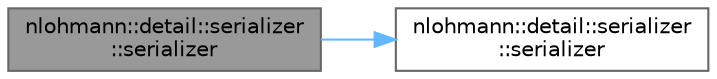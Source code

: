 digraph "nlohmann::detail::serializer::serializer"
{
 // LATEX_PDF_SIZE
  bgcolor="transparent";
  edge [fontname=Helvetica,fontsize=10,labelfontname=Helvetica,labelfontsize=10];
  node [fontname=Helvetica,fontsize=10,shape=box,height=0.2,width=0.4];
  rankdir="LR";
  Node1 [id="Node000001",label="nlohmann::detail::serializer\l::serializer",height=0.2,width=0.4,color="gray40", fillcolor="grey60", style="filled", fontcolor="black",tooltip=" "];
  Node1 -> Node2 [id="edge2_Node000001_Node000002",color="steelblue1",style="solid",tooltip=" "];
  Node2 [id="Node000002",label="nlohmann::detail::serializer\l::serializer",height=0.2,width=0.4,color="grey40", fillcolor="white", style="filled",URL="$classnlohmann_1_1detail_1_1serializer.html#ac010525281d97867ee842da37294fe83",tooltip=" "];
}
